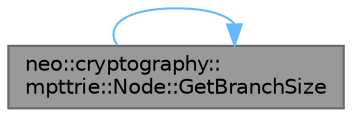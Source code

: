 digraph "neo::cryptography::mpttrie::Node::GetBranchSize"
{
 // LATEX_PDF_SIZE
  bgcolor="transparent";
  edge [fontname=Helvetica,fontsize=10,labelfontname=Helvetica,labelfontsize=10];
  node [fontname=Helvetica,fontsize=10,shape=box,height=0.2,width=0.4];
  rankdir="LR";
  Node1 [id="Node000001",label="neo::cryptography::\lmpttrie::Node::GetBranchSize",height=0.2,width=0.4,color="gray40", fillcolor="grey60", style="filled", fontcolor="black",tooltip="Gets the size of branch node data."];
  Node1 -> Node1 [id="edge1_Node000001_Node000001",color="steelblue1",style="solid",tooltip=" "];
}
